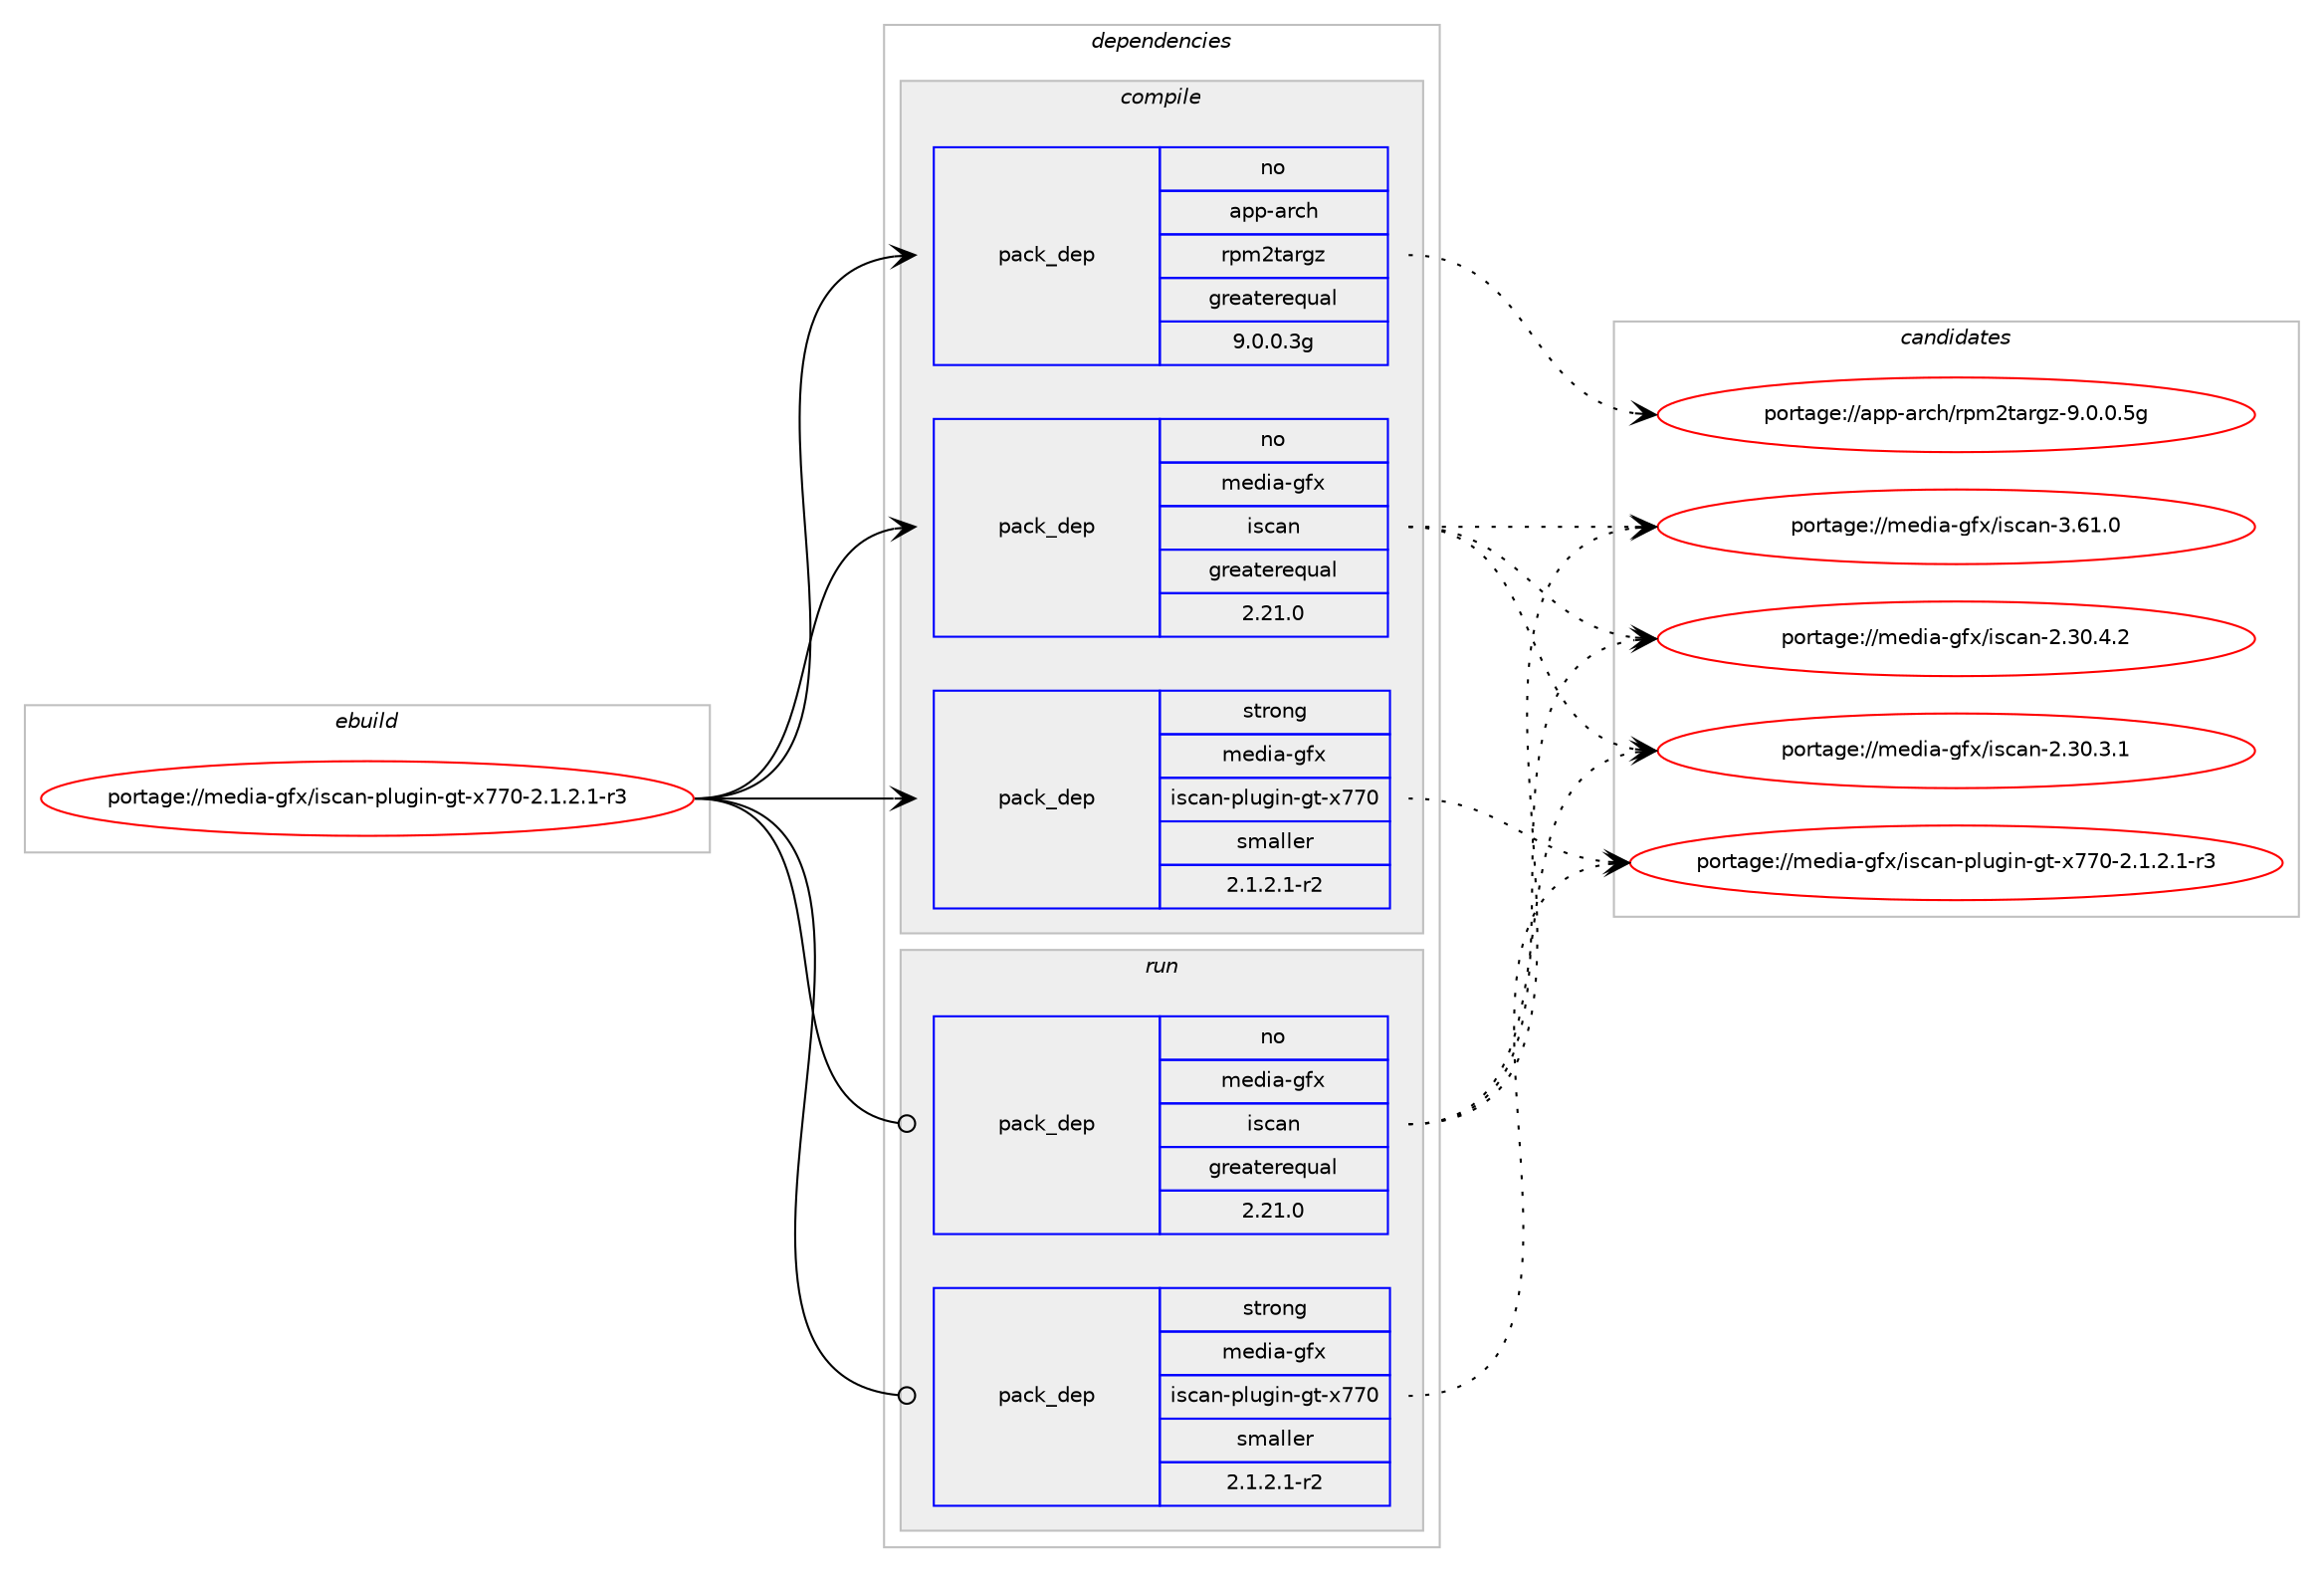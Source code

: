 digraph prolog {

# *************
# Graph options
# *************

newrank=true;
concentrate=true;
compound=true;
graph [rankdir=LR,fontname=Helvetica,fontsize=10,ranksep=1.5];#, ranksep=2.5, nodesep=0.2];
edge  [arrowhead=vee];
node  [fontname=Helvetica,fontsize=10];

# **********
# The ebuild
# **********

subgraph cluster_leftcol {
color=gray;
rank=same;
label=<<i>ebuild</i>>;
id [label="portage://media-gfx/iscan-plugin-gt-x770-2.1.2.1-r3", color=red, width=4, href="../media-gfx/iscan-plugin-gt-x770-2.1.2.1-r3.svg"];
}

# ****************
# The dependencies
# ****************

subgraph cluster_midcol {
color=gray;
label=<<i>dependencies</i>>;
subgraph cluster_compile {
fillcolor="#eeeeee";
style=filled;
label=<<i>compile</i>>;
subgraph pack166663 {
dependency220365 [label=<<TABLE BORDER="0" CELLBORDER="1" CELLSPACING="0" CELLPADDING="4" WIDTH="220"><TR><TD ROWSPAN="6" CELLPADDING="30">pack_dep</TD></TR><TR><TD WIDTH="110">no</TD></TR><TR><TD>app-arch</TD></TR><TR><TD>rpm2targz</TD></TR><TR><TD>greaterequal</TD></TR><TR><TD>9.0.0.3g</TD></TR></TABLE>>, shape=none, color=blue];
}
id:e -> dependency220365:w [weight=20,style="solid",arrowhead="vee"];
subgraph pack166664 {
dependency220366 [label=<<TABLE BORDER="0" CELLBORDER="1" CELLSPACING="0" CELLPADDING="4" WIDTH="220"><TR><TD ROWSPAN="6" CELLPADDING="30">pack_dep</TD></TR><TR><TD WIDTH="110">no</TD></TR><TR><TD>media-gfx</TD></TR><TR><TD>iscan</TD></TR><TR><TD>greaterequal</TD></TR><TR><TD>2.21.0</TD></TR></TABLE>>, shape=none, color=blue];
}
id:e -> dependency220366:w [weight=20,style="solid",arrowhead="vee"];
subgraph pack166665 {
dependency220367 [label=<<TABLE BORDER="0" CELLBORDER="1" CELLSPACING="0" CELLPADDING="4" WIDTH="220"><TR><TD ROWSPAN="6" CELLPADDING="30">pack_dep</TD></TR><TR><TD WIDTH="110">strong</TD></TR><TR><TD>media-gfx</TD></TR><TR><TD>iscan-plugin-gt-x770</TD></TR><TR><TD>smaller</TD></TR><TR><TD>2.1.2.1-r2</TD></TR></TABLE>>, shape=none, color=blue];
}
id:e -> dependency220367:w [weight=20,style="solid",arrowhead="vee"];
}
subgraph cluster_compileandrun {
fillcolor="#eeeeee";
style=filled;
label=<<i>compile and run</i>>;
}
subgraph cluster_run {
fillcolor="#eeeeee";
style=filled;
label=<<i>run</i>>;
subgraph pack166666 {
dependency220368 [label=<<TABLE BORDER="0" CELLBORDER="1" CELLSPACING="0" CELLPADDING="4" WIDTH="220"><TR><TD ROWSPAN="6" CELLPADDING="30">pack_dep</TD></TR><TR><TD WIDTH="110">no</TD></TR><TR><TD>media-gfx</TD></TR><TR><TD>iscan</TD></TR><TR><TD>greaterequal</TD></TR><TR><TD>2.21.0</TD></TR></TABLE>>, shape=none, color=blue];
}
id:e -> dependency220368:w [weight=20,style="solid",arrowhead="odot"];
subgraph pack166667 {
dependency220369 [label=<<TABLE BORDER="0" CELLBORDER="1" CELLSPACING="0" CELLPADDING="4" WIDTH="220"><TR><TD ROWSPAN="6" CELLPADDING="30">pack_dep</TD></TR><TR><TD WIDTH="110">strong</TD></TR><TR><TD>media-gfx</TD></TR><TR><TD>iscan-plugin-gt-x770</TD></TR><TR><TD>smaller</TD></TR><TR><TD>2.1.2.1-r2</TD></TR></TABLE>>, shape=none, color=blue];
}
id:e -> dependency220369:w [weight=20,style="solid",arrowhead="odot"];
}
}

# **************
# The candidates
# **************

subgraph cluster_choices {
rank=same;
color=gray;
label=<<i>candidates</i>>;

subgraph choice166663 {
color=black;
nodesep=1;
choice971121124597114991044711411210950116971141031224557464846484653103 [label="portage://app-arch/rpm2targz-9.0.0.5g", color=red, width=4,href="../app-arch/rpm2targz-9.0.0.5g.svg"];
dependency220365:e -> choice971121124597114991044711411210950116971141031224557464846484653103:w [style=dotted,weight="100"];
}
subgraph choice166664 {
color=black;
nodesep=1;
choice109101100105974510310212047105115999711045514654494648 [label="portage://media-gfx/iscan-3.61.0", color=red, width=4,href="../media-gfx/iscan-3.61.0.svg"];
choice1091011001059745103102120471051159997110455046514846524650 [label="portage://media-gfx/iscan-2.30.4.2", color=red, width=4,href="../media-gfx/iscan-2.30.4.2.svg"];
choice1091011001059745103102120471051159997110455046514846514649 [label="portage://media-gfx/iscan-2.30.3.1", color=red, width=4,href="../media-gfx/iscan-2.30.3.1.svg"];
dependency220366:e -> choice109101100105974510310212047105115999711045514654494648:w [style=dotted,weight="100"];
dependency220366:e -> choice1091011001059745103102120471051159997110455046514846524650:w [style=dotted,weight="100"];
dependency220366:e -> choice1091011001059745103102120471051159997110455046514846514649:w [style=dotted,weight="100"];
}
subgraph choice166665 {
color=black;
nodesep=1;
choice109101100105974510310212047105115999711045112108117103105110451031164512055554845504649465046494511451 [label="portage://media-gfx/iscan-plugin-gt-x770-2.1.2.1-r3", color=red, width=4,href="../media-gfx/iscan-plugin-gt-x770-2.1.2.1-r3.svg"];
dependency220367:e -> choice109101100105974510310212047105115999711045112108117103105110451031164512055554845504649465046494511451:w [style=dotted,weight="100"];
}
subgraph choice166666 {
color=black;
nodesep=1;
choice109101100105974510310212047105115999711045514654494648 [label="portage://media-gfx/iscan-3.61.0", color=red, width=4,href="../media-gfx/iscan-3.61.0.svg"];
choice1091011001059745103102120471051159997110455046514846524650 [label="portage://media-gfx/iscan-2.30.4.2", color=red, width=4,href="../media-gfx/iscan-2.30.4.2.svg"];
choice1091011001059745103102120471051159997110455046514846514649 [label="portage://media-gfx/iscan-2.30.3.1", color=red, width=4,href="../media-gfx/iscan-2.30.3.1.svg"];
dependency220368:e -> choice109101100105974510310212047105115999711045514654494648:w [style=dotted,weight="100"];
dependency220368:e -> choice1091011001059745103102120471051159997110455046514846524650:w [style=dotted,weight="100"];
dependency220368:e -> choice1091011001059745103102120471051159997110455046514846514649:w [style=dotted,weight="100"];
}
subgraph choice166667 {
color=black;
nodesep=1;
choice109101100105974510310212047105115999711045112108117103105110451031164512055554845504649465046494511451 [label="portage://media-gfx/iscan-plugin-gt-x770-2.1.2.1-r3", color=red, width=4,href="../media-gfx/iscan-plugin-gt-x770-2.1.2.1-r3.svg"];
dependency220369:e -> choice109101100105974510310212047105115999711045112108117103105110451031164512055554845504649465046494511451:w [style=dotted,weight="100"];
}
}

}
